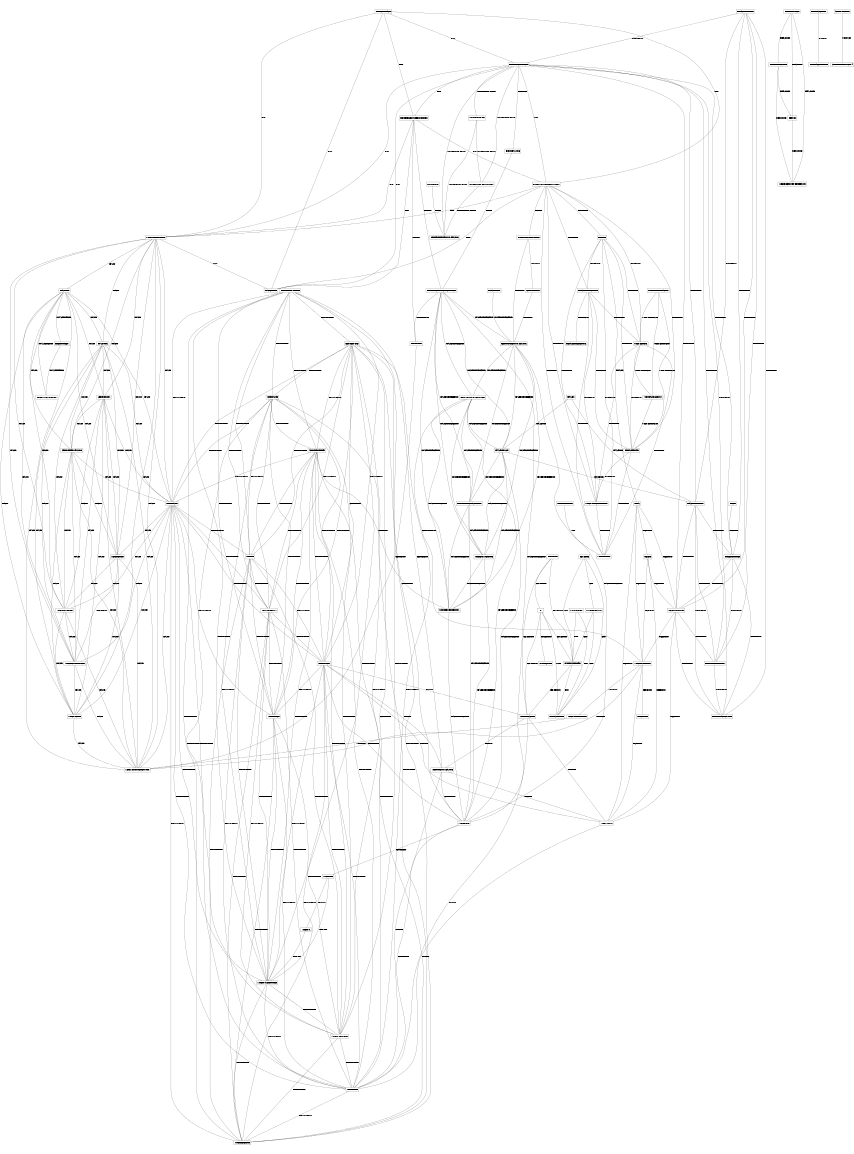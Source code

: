 graph berlussimo
{
ratio="1.41";
size="7.7";
node [shape = rectangle];
// layout="circo";
//BAUSTELLEN -- BK_BERECHNUNG_BUCHUNGEN[label="KOSTENTRAEGER_ID"];
BAUSTELLEN -- GELD_KONTEN_ZUWEISUNG[label="KOSTENTRAEGER_ID"];
//BAUSTELLEN -- GELD_KONTO_BUCHUNGEN[label="KOSTENTRAEGER_ID"];
//BAUSTELLEN -- KASSEN_BUCH[label="KOSTENTRAEGER_ID"];
//BAUSTELLEN -- KONTIERUNG_POSITIONEN[label="KOSTENTRAEGER_ID"];
//BAUSTELLEN -- MIETENTWICKLUNG[label="KOSTENTRAEGER_ID"];
//BAUSTELLEN -- STUNDENZETTEL_POS[label="KOSTENTRAEGER_ID"];
//BAUSTELLEN -- W_GERAETE[label="KOSTENTRAEGER_ID"];
BAUSTELLEN_EXT -- BK_ABRECHNUNGEN[label="PARTNER_ID"];
BAUSTELLEN_EXT -- KASSEN_PARTNER[label="PARTNER_ID"];
BAUSTELLEN_EXT -- LAGER_PARTNER[label="PARTNER_ID"];
BAUSTELLEN_EXT -- OBJEKT_PARTNER[label="PARTNER_ID"];
BAUSTELLEN_EXT -- PARTNER_LIEFERANT[label="PARTNER_ID"];
BAUSTELLEN_EXT -- PARTNER_STICHWORT[label="PARTNER_ID"];
BENUTZER -- LV[label="GEWERK_ID"];
BENUTZER -- LV_K_POSITIONEN[label="GEWERK_ID"];
BENUTZER -- WARTUNGSPLAN[label="GEWERK_ID"];
BENUTZER_MODULE -- GEO_TERMINE[label="BENUTZER_ID"];
BENUTZER_MODULE -- START_STOP[label="BENUTZER_ID"];
BENUTZER_MODULE -- STUNDENZETTEL[label="BENUTZER_ID"];
BENUTZER_MODULE -- TODO_LISTE[label="BENUTZER_ID"];
BENUTZER_MODULE -- URLAUB[label="BENUTZER_ID"];
BENUTZER_MODULE -- URLAUB_BELOW[label="BENUTZER_ID"];
BENUTZER_MODULE -- WARTUNGEN[label="BENUTZER_ID"];
BENUTZER_MODULE -- WERKZEUGE[label="BENUTZER_ID"];
BENUTZER_MODULE -- W_TEAMS_BENUTZER[label="BENUTZER_ID"];
BENUTZER_MODULE -- W_TEAM_PROFILE[label="BENUTZER_ID"];
BENUTZER_MODULE -- W_TERMINE[label="BENUTZER_ID"];
BENUTZER_MODULE -- ZUGRIFF_ERROR[label="BENUTZER_ID"];
BERICHTE_USER -- BK_ABRECHNUNGEN[label="B_ID"];
BERICHTE_USER -- BK_ABRECHNUNGEN_KONTEN[label="B_ID"];
BERICHTE_USER -- BK_EINZEL_ABRECHNUNGEN[label="B_ID"];
BERICHTE_USER -- MOB_ZE_PROTOKOLL[label="B_ID"];
BERICHTE_USER -- POS_GRUPPE[label="B_ID"];
BK_ABRECHNUNGEN -- BK_ABRECHNUNGEN_KONTEN[label="B_ID"];
BK_ABRECHNUNGEN -- BK_ANPASSUNG[label="PROFIL_ID"];
BK_ABRECHNUNGEN -- BK_EINZEL_ABRECHNUNGEN[label="B_ID"];
BK_ABRECHNUNGEN -- KASSEN_PARTNER[label="PARTNER_ID"];
BK_ABRECHNUNGEN -- KONTENRAHMEN[label="KONTENRAHMEN_ID"];
BK_ABRECHNUNGEN -- KONTENRAHMEN_KONTEN[label="KONTENRAHMEN_ID"];
BK_ABRECHNUNGEN -- KONTENRAHMEN_ZUWEISUNG[label="KONTENRAHMEN_ID"];
BK_ABRECHNUNGEN -- LAGER_PARTNER[label="PARTNER_ID"];
BK_ABRECHNUNGEN -- MOB_ZE_PROTOKOLL[label="B_ID"];
BK_ABRECHNUNGEN -- OBJEKT_PARTNER[label="PARTNER_ID"];
BK_ABRECHNUNGEN -- PARTNER_LIEFERANT[label="PARTNER_ID"];
BK_ABRECHNUNGEN -- PARTNER_STICHWORT[label="PARTNER_ID"];
BK_ABRECHNUNGEN -- POS_GRUPPE[label="B_ID"];
BK_ABRECHNUNGEN_KONTEN -- BK_BERECHNUNG_BUCHUNGEN[label="BK_K_ID"];
BK_ABRECHNUNGEN_KONTEN -- BK_EINZEL_ABRECHNUNGEN[label="B_ID"];
BK_ABRECHNUNGEN_KONTEN -- BK_KONTEN[label="BK_K_ID"];
BK_ABRECHNUNGEN_KONTEN -- MOB_ZE_PROTOKOLL[label="B_ID"];
BK_ABRECHNUNGEN_KONTEN -- POS_GRUPPE[label="B_ID"];
BK_ANPASSUNG -- BK_BERECHNUNG_BUCHUNGEN[label="KEY_ID"];
BK_BERECHNUNG_BUCHUNGEN -- BK_KONTEN[label="BK_PROFIL_ID"];
BK_BERECHNUNG_BUCHUNGEN -- GELD_KONTEN_ZUWEISUNG[label="KOSTENTRAEGER_ID"];
BK_BERECHNUNG_BUCHUNGEN -- GELD_KONTO_BUCHUNGEN[label="KOSTENTRAEGER_ID"];
BK_BERECHNUNG_BUCHUNGEN -- KASSEN_BUCH[label="KOSTENTRAEGER_ID"];
BK_BERECHNUNG_BUCHUNGEN -- KONTIERUNG_POSITIONEN[label="KOSTENTRAEGER_ID"];
BK_BERECHNUNG_BUCHUNGEN -- MIETENTWICKLUNG[label="KOSTENTRAEGER_ID"];
BK_BERECHNUNG_BUCHUNGEN -- STUNDENZETTEL_POS[label="KOSTENTRAEGER_ID"];
BK_BERECHNUNG_BUCHUNGEN -- W_GERAETE[label="KOSTENTRAEGER_ID"];
BK_EINZEL_ABRECHNUNGEN -- BK_EINZEL_ABR_ZEILEN[label="BK_E_ID"];
BK_EINZEL_ABRECHNUNGEN -- EINHEIT[label="EINHEIT_ID"];
BK_EINZEL_ABRECHNUNGEN -- FENSTER_EINGEBAUT[label="EINHEIT_ID"];
BK_EINZEL_ABRECHNUNGEN -- MIETVERTRAG[label="EINHEIT_ID"];
BK_EINZEL_ABRECHNUNGEN -- MOB_ZE_PROTOKOLL[label="B_ID"];
BK_EINZEL_ABRECHNUNGEN -- POS_GRUPPE[label="B_ID"];
BK_EINZEL_ABRECHNUNGEN -- TRANSFER_TAB[label="EINHEIT_ID"];
BK_EINZEL_ABRECHNUNGEN -- WEG_MITEIGENTUEMER[label="EINHEIT_ID"];
BK_EINZEL_ABRECHNUNGEN -- WIRT_EIN_TAB[label="EINHEIT_ID"];
BK_EINZEL_ABR_ZEILEN -- GELD_KONTEN[label="KONTO_ID"];
BK_EINZEL_ABR_ZEILEN -- GELD_KONTEN_ZUWEISUNG[label="KONTO_ID"];
BK_KONTEN -- WEG_WPLAN_ZEILEN1_ALT[label="GENKEY_ID"];
BK_PROFILE -- KONTENRAHMEN_ZUWEISUNG[label="TYP_ID"];
EINHEIT -- FENSTER_EINGEBAUT[label="EINHEIT_ID"];
EINHEIT -- HAUS[label="HAUS_ID"];
EINHEIT -- MIETVERTRAG[label="EINHEIT_ID"];
EINHEIT -- TRANSFER_TAB[label="EINHEIT_ID"];
EINHEIT -- WEG_MITEIGENTUEMER[label="EINHEIT_ID"];
EINHEIT -- WIRT_EIN_TAB[label="EINHEIT_ID"];
FENSTER_EINGEBAUT -- FENSTER_LIEFERUNG[label="R_BELEG_ID"];
FENSTER_EINGEBAUT -- MIETVERTRAG[label="EINHEIT_ID"];
FENSTER_EINGEBAUT -- TRANSFER_TAB[label="EINHEIT_ID"];
FENSTER_EINGEBAUT -- WEG_MITEIGENTUEMER[label="EINHEIT_ID"];
FENSTER_EINGEBAUT -- WIRT_EIN_TAB[label="EINHEIT_ID"];
GELD_KONTEN -- GELD_KONTEN_ZUWEISUNG[label="KONTO_ID"];
GELD_KONTEN_ZUWEISUNG -- GELD_KONTO_BUCHUNGEN[label="KOSTENTRAEGER_ID"];
GELD_KONTEN_ZUWEISUNG -- KASSEN_BUCH[label="KOSTENTRAEGER_ID"];
GELD_KONTEN_ZUWEISUNG -- KONTIERUNG_POSITIONEN[label="KOSTENTRAEGER_ID"];
GELD_KONTEN_ZUWEISUNG -- MIETENTWICKLUNG[label="KOSTENTRAEGER_ID"];
GELD_KONTEN_ZUWEISUNG -- STUNDENZETTEL_POS[label="KOSTENTRAEGER_ID"];
GELD_KONTEN_ZUWEISUNG -- W_GERAETE[label="KOSTENTRAEGER_ID"];
GELD_KONTO_BUCHUNGEN -- KASSEN_BUCH[label="KOSTENTRAEGER_ID"];
GELD_KONTO_BUCHUNGEN -- KONTIERUNG_POSITIONEN[label="KOSTENTRAEGER_ID"];
GELD_KONTO_BUCHUNGEN -- MIETENTWICKLUNG[label="KOSTENTRAEGER_ID"];
GELD_KONTO_BUCHUNGEN -- STUNDENZETTEL_POS[label="KOSTENTRAEGER_ID"];
GELD_KONTO_BUCHUNGEN -- WEG_HGA_PROFIL[label="GELDKONTO_ID"];
GELD_KONTO_BUCHUNGEN -- W_GERAETE[label="KOSTENTRAEGER_ID"];
GEO_TERMINE -- START_STOP[label="BENUTZER_ID"];
GEO_TERMINE -- STUNDENZETTEL[label="BENUTZER_ID"];
GEO_TERMINE -- TODO_LISTE[label="BENUTZER_ID"];
GEO_TERMINE -- URLAUB[label="BENUTZER_ID"];
GEO_TERMINE -- URLAUB_BELOW[label="BENUTZER_ID"];
GEO_TERMINE -- WARTUNGEN[label="GERAETE_ID"];
GEO_TERMINE -- WARTUNG_ZUWEISUNG[label="GERAETE_ID"];
GEO_TERMINE -- WERKZEUGE[label="BENUTZER_ID"];
GEO_TERMINE -- W_GERAETE[label="GERAETE_ID"];
GEO_TERMINE -- W_TEAMS_BENUTZER[label="BENUTZER_ID"];
GEO_TERMINE -- W_TEAM_PROFILE[label="BENUTZER_ID"];
GEO_TERMINE -- W_TERMINE[label="GERAETE_ID"];
GEO_TERMINE -- ZUGRIFF_ERROR[label="BENUTZER_ID"];
GEWERKE -- LV_GLIEDERUNG[label="G_ID"];
GEWERKE -- LV_K_POSITIONEN[label="G_ID"];
GEWERKE -- LV_POSITIONEN[label="G_ID"];
HAUS -- OBJEKT[label="OBJEKT_ID"];
HAUS -- OBJEKT_PARTNER[label="OBJEKT_ID"];
HAUS -- WEG_HGA_PROFIL[label="OBJEKT_ID"];
HAUS -- WEG_WPLAN[label="OBJEKT_ID"];
KASSEN -- KASSEN_BUCH[label="KASSEN_ID"];
KASSEN -- KASSEN_PARTNER[label="KASSEN_ID"];
KASSEN_BUCH -- KASSEN_PARTNER[label="KASSEN_ID"];
KASSEN_BUCH -- KONTIERUNG_POSITIONEN[label="KOSTENTRAEGER_ID"];
KASSEN_BUCH -- MIETENTWICKLUNG[label="KOSTENTRAEGER_ID"];
KASSEN_BUCH -- STUNDENZETTEL_POS[label="KOSTENTRAEGER_ID"];
KASSEN_BUCH -- W_GERAETE[label="KOSTENTRAEGER_ID"];
KASSEN_PARTNER -- LAGER_PARTNER[label="PARTNER_ID"];
KASSEN_PARTNER -- OBJEKT_PARTNER[label="PARTNER_ID"];
KASSEN_PARTNER -- PARTNER_LIEFERANT[label="PARTNER_ID"];
KASSEN_PARTNER -- PARTNER_STICHWORT[label="PARTNER_ID"];
KONTENRAHMEN -- KONTENRAHMEN_KONTEN[label="KONTENRAHMEN_ID"];
KONTENRAHMEN -- KONTENRAHMEN_ZUWEISUNG[label="KONTENRAHMEN_ID"];
KONTENRAHMEN_KONTEN -- KONTENRAHMEN_ZUWEISUNG[label="KONTENRAHMEN_ID"];
KONTIERUNG_POSITIONEN -- MIETENTWICKLUNG[label="KOSTENTRAEGER_ID"];
KONTIERUNG_POSITIONEN -- STUNDENZETTEL_POS[label="KOSTENTRAEGER_ID"];
KONTIERUNG_POSITIONEN -- W_GERAETE[label="KOSTENTRAEGER_ID"];
KUNDEN_LOGIN -- KUNDEN_LOG_BER[label="PERSON_ID"];
KUNDEN_LOGIN -- PERSON[label="PERSON_ID"];
KUNDEN_LOGIN -- WEG_EIGENTUEMER_PERSON[label="PERSON_ID"];
KUNDEN_LOG_BER -- PERSON[label="PERSON_ID"];
KUNDEN_LOG_BER -- WEG_EIGENTUEMER_PERSON[label="PERSON_ID"];
LAGER -- LAGER_PARTNER[label="LAGER_ID"];
LAGER_PARTNER -- OBJEKT_PARTNER[label="PARTNER_ID"];
LAGER_PARTNER -- PARTNER_LIEFERANT[label="PARTNER_ID"];
LAGER_PARTNER -- PARTNER_STICHWORT[label="PARTNER_ID"];
LIEFERSCHEINE -- LIEFERSCHEINE_OK[label="EMPF_ID"];
LV -- LV_K_POSITIONEN[label="GEWERK_ID"];
LV -- LV_POSITIONEN[label="LV_ID"];
LV -- LV_PROJEKTE[label="PROJEKT_ID"];
LV -- WARTUNGSPLAN[label="GEWERK_ID"];
LV_GLIEDERUNG -- LV_K_POSITIONEN[label="G_ID"];
LV_GLIEDERUNG -- LV_POSITIONEN[label="G_ID"];
LV_K_ARTIKEL -- LV_K_POSITIONEN[label="P_ID"];
LV_K_ARTIKEL -- LV_POSITIONEN[label="P_ID"];
LV_K_POSITIONEN -- LV_POSITIONEN[label="G_ID"];
LV_K_POSITIONEN -- WARTUNGSPLAN[label="GEWERK_ID"];
MIETENTWICKLUNG -- STUNDENZETTEL_POS[label="KOSTENTRAEGER_ID"];
MIETENTWICKLUNG -- W_GERAETE[label="KOSTENTRAEGER_ID"];
MIETER_MAHNLISTEN -- MIETVERTRAG[label="MIETVERTRAG_ID"];
MIETER_MAHNLISTEN -- MONATSABSCHLUSS[label="MIETVERTRAG_ID"];
MIETER_MAHNLISTEN -- TRANSFER_TAB[label="MIETVERTRAG_ID"];
MIETVERTRAG -- MONATSABSCHLUSS[label="MIETVERTRAG_ID"];
MIETVERTRAG -- TRANSFER_TAB[label="EINHEIT_ID"];
MIETVERTRAG -- WEG_MITEIGENTUEMER[label="EINHEIT_ID"];
MIETVERTRAG -- WIRT_EIN_TAB[label="EINHEIT_ID"];
MOB_ZE_PROTOKOLL -- POS_GRUPPE[label="B_ID"];
MOB_ZE_PROTOKOLL -- POS_POOL[label="KOS_ID"];
MOB_ZE_PROTOKOLL -- POS_POOLS[label="KOS_ID"];
MOB_ZE_PROTOKOLL -- SEPA_KONTOS[label="KOS_ID"];
MOB_ZE_PROTOKOLL -- SEPA_UEBERWEISUNG[label="KOS_ID"];
MOB_ZE_PROTOKOLL -- TODO_LISTE[label="KOS_ID"];
MOB_ZE_PROTOKOLL -- WEG_HGA_HK[label="KOS_ID"];
MOB_ZE_PROTOKOLL -- WEG_HGA_ZEILEN[label="KOS_ID"];
MOB_ZE_PROTOKOLL -- WEG_HG_ZAHLUNGEN[label="KOS_ID"];
MOB_ZE_PROTOKOLL -- WEG_WG_DEF[label="KOS_ID"];
MOB_ZE_PROTOKOLL -- WEG_WPLAN_ZEILEN1_ALT[label="KOS_ID"];
MONATSABSCHLUSS -- TRANSFER_TAB[label="MIETVERTRAG_ID"];
OBJEKT -- OBJEKT_PARTNER[label="OBJEKT_ID"];
OBJEKT -- WEG_HGA_PROFIL[label="OBJEKT_ID"];
OBJEKT -- WEG_WPLAN[label="OBJEKT_ID"];
OBJEKT_PARTNER -- PARTNER_LIEFERANT[label="PARTNER_ID"];
OBJEKT_PARTNER -- PARTNER_STICHWORT[label="PARTNER_ID"];
OBJEKT_PARTNER -- WEG_HGA_PROFIL[label="OBJEKT_ID"];
OBJEKT_PARTNER -- WEG_WPLAN[label="OBJEKT_ID"];
PARTNER_LIEFERANT -- PARTNER_STICHWORT[label="PARTNER_ID"];
PERSON -- WEG_EIGENTUEMER_PERSON[label="PERSON_ID"];
POS_POOL -- POS_POOLS[label="KOS_ID"];
POS_POOL -- RECHNUNGEN[label="AUSSTELLER_ID"];
POS_POOL -- RECHNUNG_KUERZEL[label="AUSSTELLER_ID"];
POS_POOL -- SEPA_KONTOS[label="KOS_ID"];
POS_POOL -- SEPA_UEBERWEISUNG[label="KOS_ID"];
POS_POOL -- TODO_LISTE[label="KOS_ID"];
POS_POOL -- WEG_HGA_HK[label="KOS_ID"];
POS_POOL -- WEG_HGA_ZEILEN[label="KOS_ID"];
POS_POOL -- WEG_HG_ZAHLUNGEN[label="KOS_ID"];
POS_POOL -- WEG_WG_DEF[label="KOS_ID"];
POS_POOL -- WEG_WPLAN_ZEILEN1_ALT[label="KOS_ID"];
POS_POOLS -- SEPA_KONTOS[label="KOS_ID"];
POS_POOLS -- SEPA_UEBERWEISUNG[label="KOS_ID"];
POS_POOLS -- TODO_LISTE[label="KOS_ID"];
POS_POOLS -- WEG_HGA_HK[label="KOS_ID"];
POS_POOLS -- WEG_HGA_ZEILEN[label="KOS_ID"];
POS_POOLS -- WEG_HG_ZAHLUNGEN[label="KOS_ID"];
POS_POOLS -- WEG_WG_DEF[label="KOS_ID"];
POS_POOLS -- WEG_WPLAN_ZEILEN1_ALT[label="KOS_ID"];
RECHNUNGEN -- RECHNUNG_KUERZEL[label="AUSSTELLER_ID"];
SEPA_KONTOS -- SEPA_UEBERWEISUNG[label="KOS_ID"];
SEPA_KONTOS -- TODO_LISTE[label="KOS_ID"];
SEPA_KONTOS -- WEG_HGA_HK[label="KOS_ID"];
SEPA_KONTOS -- WEG_HGA_ZEILEN[label="KOS_ID"];
SEPA_KONTOS -- WEG_HG_ZAHLUNGEN[label="KOS_ID"];
SEPA_KONTOS -- WEG_WG_DEF[label="KOS_ID"];
SEPA_KONTOS -- WEG_WPLAN_ZEILEN1_ALT[label="KOS_ID"];
SEPA_MANDATE -- SEPA_MANDATE_1_2_14[label="M_KOS_ID"];
SEPA_UEBERWEISUNG -- TODO_LISTE[label="KOS_ID"];
SEPA_UEBERWEISUNG -- WEG_HGA_HK[label="KOS_ID"];
SEPA_UEBERWEISUNG -- WEG_HGA_ZEILEN[label="KOS_ID"];
SEPA_UEBERWEISUNG -- WEG_HG_ZAHLUNGEN[label="KOS_ID"];
SEPA_UEBERWEISUNG -- WEG_WG_DEF[label="KOS_ID"];
SEPA_UEBERWEISUNG -- WEG_WPLAN_ZEILEN1_ALT[label="KOS_ID"];
START_STOP -- STUNDENZETTEL[label="BENUTZER_ID"];
START_STOP -- TODO_LISTE[label="BENUTZER_ID"];
START_STOP -- URLAUB[label="BENUTZER_ID"];
START_STOP -- URLAUB_BELOW[label="BENUTZER_ID"];
START_STOP -- WARTUNGEN[label="BENUTZER_ID"];
START_STOP -- WERKZEUGE[label="BENUTZER_ID"];
START_STOP -- W_TEAMS_BENUTZER[label="BENUTZER_ID"];
START_STOP -- W_TEAM_PROFILE[label="BENUTZER_ID"];
START_STOP -- W_TERMINE[label="BENUTZER_ID"];
START_STOP -- ZUGRIFF_ERROR[label="BENUTZER_ID"];
STUNDENZETTEL -- STUNDENZETTEL_POS[label="ZETTEL_ID"];
STUNDENZETTEL -- TODO_LISTE[label="BENUTZER_ID"];
STUNDENZETTEL -- URLAUB[label="BENUTZER_ID"];
STUNDENZETTEL -- URLAUB_BELOW[label="BENUTZER_ID"];
STUNDENZETTEL -- WARTUNGEN[label="BENUTZER_ID"];
STUNDENZETTEL -- WERKZEUGE[label="BENUTZER_ID"];
STUNDENZETTEL -- W_TEAMS_BENUTZER[label="BENUTZER_ID"];
STUNDENZETTEL -- W_TEAM_PROFILE[label="BENUTZER_ID"];
STUNDENZETTEL -- W_TERMINE[label="BENUTZER_ID"];
STUNDENZETTEL -- ZUGRIFF_ERROR[label="BENUTZER_ID"];
STUNDENZETTEL_POS -- W_GERAETE[label="KOSTENTRAEGER_ID"];
TODO_LISTE -- URLAUB[label="BENUTZER_ID"];
TODO_LISTE -- URLAUB_BELOW[label="BENUTZER_ID"];
TODO_LISTE -- WARTUNGEN[label="BENUTZER_ID"];
TODO_LISTE -- WEG_HGA_HK[label="KOS_ID"];
TODO_LISTE -- WEG_HGA_ZEILEN[label="KOS_ID"];
TODO_LISTE -- WEG_HG_ZAHLUNGEN[label="KOS_ID"];
TODO_LISTE -- WEG_WG_DEF[label="KOS_ID"];
TODO_LISTE -- WEG_WPLAN_ZEILEN1_ALT[label="KOS_ID"];
TODO_LISTE -- WERKZEUGE[label="BENUTZER_ID"];
TODO_LISTE -- W_TEAMS_BENUTZER[label="BENUTZER_ID"];
TODO_LISTE -- W_TEAM_PROFILE[label="BENUTZER_ID"];
TODO_LISTE -- W_TERMINE[label="BENUTZER_ID"];
TODO_LISTE -- ZUGRIFF_ERROR[label="BENUTZER_ID"];
TRANSFER_TAB -- WEG_MITEIGENTUEMER[label="EINHEIT_ID"];
TRANSFER_TAB -- WIRT_EIN_TAB[label="EINHEIT_ID"];
URLAUB -- URLAUB_BELOW[label="BENUTZER_ID"];
URLAUB -- WARTUNGEN[label="BENUTZER_ID"];
URLAUB -- WERKZEUGE[label="BENUTZER_ID"];
URLAUB -- W_TEAMS_BENUTZER[label="BENUTZER_ID"];
URLAUB -- W_TEAM_PROFILE[label="BENUTZER_ID"];
URLAUB -- W_TERMINE[label="BENUTZER_ID"];
URLAUB -- ZUGRIFF_ERROR[label="BENUTZER_ID"];
URLAUB_BELOW -- WARTUNGEN[label="BENUTZER_ID"];
URLAUB_BELOW -- WERKZEUGE[label="BENUTZER_ID"];
URLAUB_BELOW -- W_TEAMS_BENUTZER[label="BENUTZER_ID"];
URLAUB_BELOW -- W_TEAM_PROFILE[label="BENUTZER_ID"];
URLAUB_BELOW -- W_TERMINE[label="BENUTZER_ID"];
URLAUB_BELOW -- ZUGRIFF_ERROR[label="BENUTZER_ID"];
WARTUNGEN -- WARTUNGSPLAN[label="PLAN_ID"];
WARTUNGEN -- WARTUNG_ZUWEISUNG[label="PLAN_ID"];
WARTUNGEN -- WEG_WPLAN[label="PLAN_ID"];
WARTUNGEN -- WERKZEUGE[label="BENUTZER_ID"];
WARTUNGEN -- W_GERAETE[label="GERAETE_ID"];
WARTUNGEN -- W_TEAMS_BENUTZER[label="BENUTZER_ID"];
WARTUNGEN -- W_TEAM_PROFILE[label="BENUTZER_ID"];
WARTUNGEN -- W_TERMINE[label="BENUTZER_ID"];
WARTUNGEN -- ZUGRIFF_ERROR[label="BENUTZER_ID"];
WARTUNGSPLAN -- WARTUNG_ZUWEISUNG[label="PLAN_ID"];
WARTUNGSPLAN -- WEG_WPLAN[label="PLAN_ID"];
WARTUNGSPLAN -- W_TERMINE[label="PLAN_ID"];
WARTUNG_ZUWEISUNG -- WEG_WPLAN[label="PLAN_ID"];
WARTUNG_ZUWEISUNG -- W_GERAETE[label="GERAETE_ID"];
WARTUNG_ZUWEISUNG -- W_TERMINE[label="PLAN_ID"];
WEG_HGA_HK -- WEG_HGA_ZEILEN[label="KOS_ID"];
WEG_HGA_HK -- WEG_HG_ZAHLUNGEN[label="WEG_HGA_ID"];
WEG_HGA_HK -- WEG_WG_DEF[label="KOS_ID"];
WEG_HGA_HK -- WEG_WPLAN_ZEILEN1_ALT[label="KOS_ID"];
WEG_HGA_PROFIL -- WEG_IHR_III[label="IHR_GK_ID"];
WEG_HGA_PROFIL -- WEG_WPLAN[label="OBJEKT_ID"];
WEG_HGA_PROFIL -- WEG_WPLAN_ZEILEN[label="WPLAN_ID"];
WEG_HGA_PROFIL -- WEG_WPLAN_ZEILEN1_ALT[label="WPLAN_ID"];
WEG_HGA_ZEILEN -- WEG_HG_ZAHLUNGEN[label="KOS_ID"];
WEG_HGA_ZEILEN -- WEG_WG_DEF[label="KOS_ID"];
WEG_HGA_ZEILEN -- WEG_WPLAN_ZEILEN1_ALT[label="KOS_ID"];
WEG_HG_ZAHLUNGEN -- WEG_WG_DEF[label="KOS_ID"];
WEG_HG_ZAHLUNGEN -- WEG_WPLAN_ZEILEN1_ALT[label="KOS_ID"];
WEG_MITEIGENTUEMER -- WIRT_EIN_TAB[label="EINHEIT_ID"];
WEG_WG_DEF -- WEG_WPLAN_ZEILEN1_ALT[label="KOS_ID"];
WEG_WPLAN -- W_TERMINE[label="PLAN_ID"];
WEG_WPLAN_ZEILEN -- WEG_WPLAN_ZEILEN1_ALT[label="WPLAN_ID"];
WERKZEUGE -- W_TEAMS_BENUTZER[label="BENUTZER_ID"];
WERKZEUGE -- W_TEAM_PROFILE[label="BENUTZER_ID"];
WERKZEUGE -- W_TERMINE[label="BENUTZER_ID"];
WERKZEUGE -- ZUGRIFF_ERROR[label="BENUTZER_ID"];
WIRT_EINHEITEN -- WIRT_EIN_TAB[label="W_ID"];
W_GERAETE -- W_GRUPPE[label="GRUPPE_ID"];
W_GERAETE -- W_TERMINE[label="GERAETE_ID"];
W_GRUPPE -- W_TEAMS[label="TEAM_ID"];
W_GRUPPE -- W_TEAMS_BENUTZER[label="TEAM_ID"];
W_TEAMS -- W_TEAMS_BENUTZER[label="TEAM_ID"];
W_TEAMS_BENUTZER -- W_TEAM_PROFILE[label="BENUTZER_ID"];
W_TEAMS_BENUTZER -- W_TERMINE[label="BENUTZER_ID"];
W_TEAMS_BENUTZER -- ZUGRIFF_ERROR[label="BENUTZER_ID"];
W_TEAM_PROFILE -- W_TERMINE[label="BENUTZER_ID"];
W_TEAM_PROFILE -- ZUGRIFF_ERROR[label="BENUTZER_ID"];
W_TERMINE -- ZUGRIFF_ERROR[label="BENUTZER_ID"];
}
